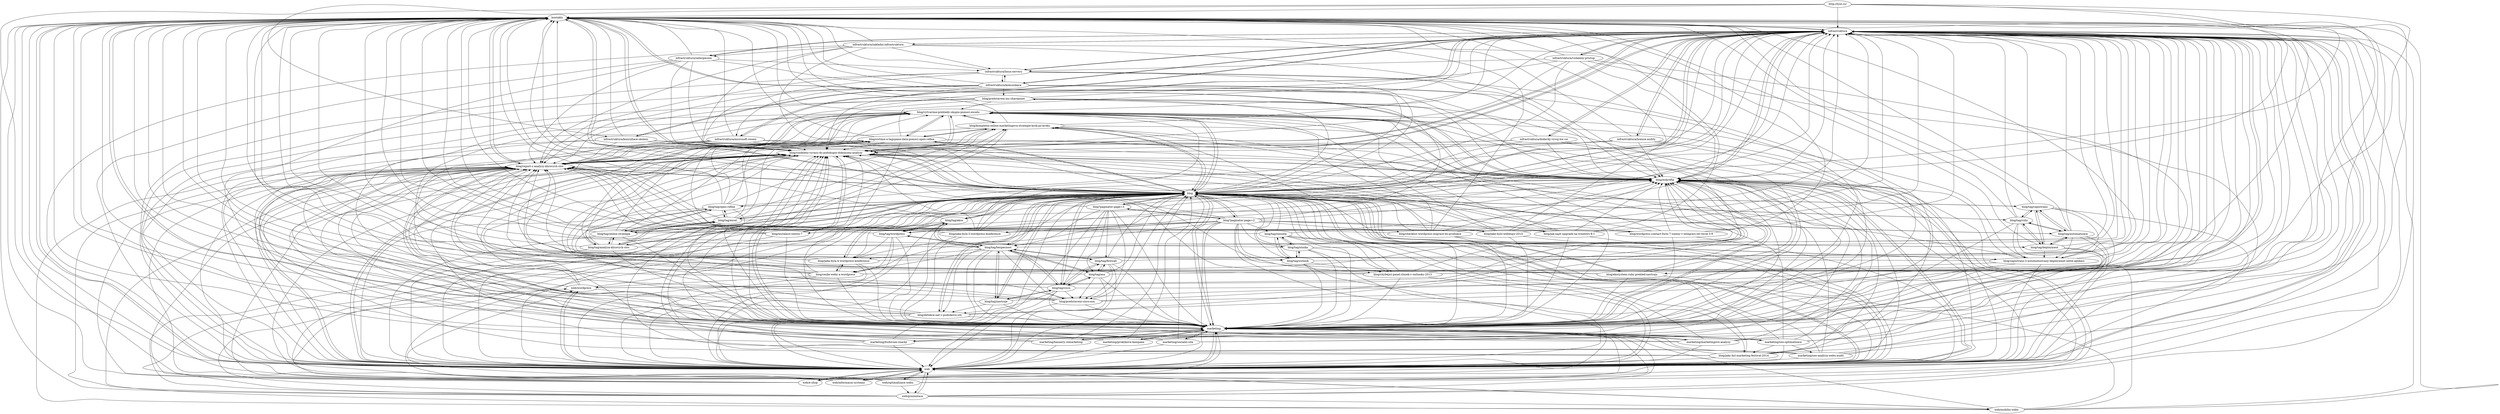 digraph G {
	graph [maxdist=2.000];
	"http://lynt.cz/"	 [dist=0.000];
	kontakty	 [dist=1.000];
	"http://lynt.cz/" -> kontakty;
	infrastruktura	 [dist=1.000];
	"http://lynt.cz/" -> infrastruktura;
	web	 [dist=1.000];
	"http://lynt.cz/" -> web;
	marketing	 [dist=1.000];
	"http://lynt.cz/" -> marketing;
	blog	 [dist=1.000];
	"http://lynt.cz/" -> blog;
	"infrastruktura/konzultace-skoleni"	 [dist=1.000];
	"http://lynt.cz/" -> "infrastruktura/konzultace-skoleni";
	"blog/mikroftp"	 [dist=1.000];
	"http://lynt.cz/" -> "blog/mikroftp";
	kontakty -> infrastruktura;
	kontakty -> web;
	kontakty -> marketing;
	kontakty -> blog;
	kontakty -> "blog/mikroftp";
	"blog/report-z-analyzy-klicovych-slov"	 [dist=2.000];
	kontakty -> "blog/report-z-analyzy-klicovych-slov";
	"blog/rozdeleni-vyrazu-do-podskupin-dokonceni-analyzy"	 [dist=2.000];
	kontakty -> "blog/rozdeleni-vyrazu-do-podskupin-dokonceni-analyzy";
	infrastruktura -> kontakty;
	infrastruktura -> web;
	infrastruktura -> marketing;
	infrastruktura -> blog;
	infrastruktura -> "infrastruktura/konzultace-skoleni";
	infrastruktura -> "blog/mikroftp";
	infrastruktura -> "blog/report-z-analyzy-klicovych-slov";
	"infrastruktura/linux-servery"	 [dist=2.000];
	infrastruktura -> "infrastruktura/linux-servery";
	"infrastruktura/licence-audity"	 [dist=2.000];
	infrastruktura -> "infrastruktura/licence-audity";
	"infrastruktura/zakladni-infrastruktura"	 [dist=2.000];
	infrastruktura -> "infrastruktura/zakladni-infrastruktura";
	"infrastruktura/komunikace"	 [dist=2.000];
	infrastruktura -> "infrastruktura/komunikace";
	"infrastruktura/zabezpeceni"	 [dist=2.000];
	infrastruktura -> "infrastruktura/zabezpeceni";
	"infrastruktura/dodavky-vyvoj-hw-sw"	 [dist=2.000];
	infrastruktura -> "infrastruktura/dodavky-vyvoj-hw-sw";
	infrastruktura -> "blog/rozdeleni-vyrazu-do-podskupin-dokonceni-analyzy";
	"infrastruktura/microsoft-reseni"	 [dist=2.000];
	infrastruktura -> "infrastruktura/microsoft-reseni";
	"infrastruktura/vzdaleny-pristup"	 [dist=2.000];
	infrastruktura -> "infrastruktura/vzdaleny-pristup";
	web -> kontakty;
	web -> infrastruktura;
	web -> marketing;
	web -> blog;
	web -> "blog/mikroftp";
	web -> "blog/report-z-analyzy-klicovych-slov";
	web -> "blog/rozdeleni-vyrazu-do-podskupin-dokonceni-analyzy";
	"web/e-shop"	 [dist=2.000];
	web -> "web/e-shop";
	"web/mobilni-weby"	 [dist=2.000];
	web -> "web/mobilni-weby";
	"web/wordpress"	 [dist=2.000];
	web -> "web/wordpress";
	"web/informacni-systemy"	 [dist=2.000];
	web -> "web/informacni-systemy";
	"web/optimalizace-webu"	 [dist=2.000];
	web -> "web/optimalizace-webu";
	"web/prezentace"	 [dist=2.000];
	web -> "web/prezentace";
	marketing -> kontakty;
	marketing -> infrastruktura;
	marketing -> web;
	marketing -> blog;
	marketing -> "blog/mikroftp";
	marketing -> "blog/report-z-analyzy-klicovych-slov";
	marketing -> "blog/rozdeleni-vyrazu-do-podskupin-dokonceni-analyzy";
	"marketing/seo-optimalizace"	 [dist=2.000];
	marketing -> "marketing/seo-optimalizace";
	"marketing/budovani-znacky"	 [dist=2.000];
	marketing -> "marketing/budovani-znacky";
	"marketing/bannery-remarketing"	 [dist=2.000];
	marketing -> "marketing/bannery-remarketing";
	"marketing/proklikove-kampane"	 [dist=2.000];
	marketing -> "marketing/proklikove-kampane";
	"marketing/socialni-site"	 [dist=2.000];
	marketing -> "marketing/socialni-site";
	"marketing/marketingove-analyzy"	 [dist=2.000];
	marketing -> "marketing/marketingove-analyzy";
	blog -> kontakty;
	blog -> infrastruktura;
	blog -> web;
	blog -> marketing;
	blog -> "blog/mikroftp";
	blog -> "blog/report-z-analyzy-klicovych-slov";
	blog -> "blog/rozdeleni-vyrazu-do-podskupin-dokonceni-analyzy";
	"blog/tag/capistrano"	 [dist=2.000];
	blog -> "blog/tag/capistrano";
	"blog/tag/open-refine"	 [dist=2.000];
	blog -> "blog/tag/open-refine";
	"blog/cistime-a-tagujeme-data-pomoci-open-refine"	 [dist=2.000];
	blog -> "blog/cistime-a-tagujeme-data-pomoci-open-refine";
	"blog/capistrano-3-automatizovany-deployment-nette-aplikaci"	 [dist=2.000];
	blog -> "blog/capistrano-3-automatizovany-deployment-nette-aplikaci";
	"blog/kompletni-online-marketingova-strategie-krok-po-kroku"	 [dist=2.000];
	blog -> "blog/kompletni-online-marketingova-strategie-krok-po-kroku";
	"blog?paginator-page=3"	 [dist=2.000];
	blog -> "blog?paginator-page=3";
	"blog/tag/bezpecnost"	 [dist=2.000];
	blog -> "blog/tag/bezpecnost";
	"blog/tag/nastroje"	 [dist=2.000];
	blog -> "blog/tag/nastroje";
	"blog/tag/deployment"	 [dist=2.000];
	blog -> "blog/tag/deployment";
	"blog/tag/wordpress"	 [dist=2.000];
	blog -> "blog/tag/wordpress";
	"blog/tag/analyza-klicovych-slov"	 [dist=2.000];
	blog -> "blog/tag/analyza-klicovych-slov";
	"blog/detekce-nat-v-podnikove-siti"	 [dist=2.000];
	blog -> "blog/detekce-nat-v-podnikove-siti";
	"blog/tag/automatizace"	 [dist=2.000];
	blog -> "blog/tag/automatizace";
	"blog/ekosystem-ruby-prehled-nastroju"	 [dist=2.000];
	blog -> "blog/ekosystem-ruby-prehled-nastroju";
	"blog/tag/online-strategie"	 [dist=2.000];
	blog -> "blog/tag/online-strategie";
	"blog/vytvarime-prehledy-skupin-pomoci-excelu"	 [dist=2.000];
	blog -> "blog/vytvarime-prehledy-skupin-pomoci-excelu";
	"blog/tag/excel"	 [dist=2.000];
	blog -> "blog/tag/excel";
	"blog/jaka-byla-4-wordpress-konference"	 [dist=2.000];
	blog -> "blog/jaka-byla-4-wordpress-konference";
	"blog/tag/cisco"	 [dist=2.000];
	blog -> "blog/tag/cisco";
	"blog/tag/ruby"	 [dist=2.000];
	blog -> "blog/tag/ruby";
	"blog?paginator-page=2"	 [dist=2.000];
	blog -> "blog?paginator-page=2";
	"blog/tag/akce"	 [dist=2.000];
	blog -> "blog/tag/akce";
	"infrastruktura/konzultace-skoleni" -> kontakty;
	"infrastruktura/konzultace-skoleni" -> infrastruktura;
	"infrastruktura/konzultace-skoleni" -> web;
	"infrastruktura/konzultace-skoleni" -> marketing;
	"infrastruktura/konzultace-skoleni" -> blog;
	"infrastruktura/konzultace-skoleni" -> "blog/mikroftp";
	"infrastruktura/konzultace-skoleni" -> "blog/report-z-analyzy-klicovych-slov";
	"infrastruktura/konzultace-skoleni" -> "blog/rozdeleni-vyrazu-do-podskupin-dokonceni-analyzy";
	"blog/mikroftp" -> kontakty;
	"blog/mikroftp" -> infrastruktura;
	"blog/mikroftp" -> web;
	"blog/mikroftp" -> marketing;
	"blog/mikroftp" -> blog;
	"blog/mikroftp" -> "blog/report-z-analyzy-klicovych-slov";
	"blog/mikroftp" -> "blog/rozdeleni-vyrazu-do-podskupin-dokonceni-analyzy";
	"blog/mikroftp" -> "blog/vytvarime-prehledy-skupin-pomoci-excelu";
	"blog/report-z-analyzy-klicovych-slov" -> kontakty;
	"blog/report-z-analyzy-klicovych-slov" -> infrastruktura;
	"blog/report-z-analyzy-klicovych-slov" -> web;
	"blog/report-z-analyzy-klicovych-slov" -> marketing;
	"blog/report-z-analyzy-klicovych-slov" -> blog;
	"blog/report-z-analyzy-klicovych-slov" -> "blog/mikroftp";
	"blog/report-z-analyzy-klicovych-slov" -> "blog/rozdeleni-vyrazu-do-podskupin-dokonceni-analyzy";
	"blog/report-z-analyzy-klicovych-slov" -> "blog/vytvarime-prehledy-skupin-pomoci-excelu";
	"infrastruktura/linux-servery" -> kontakty;
	"infrastruktura/linux-servery" -> infrastruktura;
	"infrastruktura/linux-servery" -> web;
	"infrastruktura/linux-servery" -> marketing;
	"infrastruktura/linux-servery" -> blog;
	"infrastruktura/linux-servery" -> "blog/mikroftp";
	"infrastruktura/linux-servery" -> "blog/report-z-analyzy-klicovych-slov";
	"infrastruktura/linux-servery" -> "infrastruktura/komunikace";
	"infrastruktura/linux-servery" -> "blog/rozdeleni-vyrazu-do-podskupin-dokonceni-analyzy";
	"infrastruktura/licence-audity" -> kontakty;
	"infrastruktura/licence-audity" -> infrastruktura;
	"infrastruktura/licence-audity" -> web;
	"infrastruktura/licence-audity" -> marketing;
	"infrastruktura/licence-audity" -> blog;
	"infrastruktura/licence-audity" -> "blog/mikroftp";
	"infrastruktura/licence-audity" -> "blog/report-z-analyzy-klicovych-slov";
	"infrastruktura/licence-audity" -> "blog/rozdeleni-vyrazu-do-podskupin-dokonceni-analyzy";
	"infrastruktura/zakladni-infrastruktura" -> kontakty;
	"infrastruktura/zakladni-infrastruktura" -> infrastruktura;
	"infrastruktura/zakladni-infrastruktura" -> web;
	"infrastruktura/zakladni-infrastruktura" -> marketing;
	"infrastruktura/zakladni-infrastruktura" -> blog;
	"infrastruktura/zakladni-infrastruktura" -> "blog/mikroftp";
	"infrastruktura/zakladni-infrastruktura" -> "blog/report-z-analyzy-klicovych-slov";
	"infrastruktura/zakladni-infrastruktura" -> "infrastruktura/linux-servery";
	"infrastruktura/zakladni-infrastruktura" -> "infrastruktura/zabezpeceni";
	"infrastruktura/zakladni-infrastruktura" -> "blog/rozdeleni-vyrazu-do-podskupin-dokonceni-analyzy";
	"infrastruktura/komunikace" -> kontakty;
	"infrastruktura/komunikace" -> infrastruktura;
	"infrastruktura/komunikace" -> web;
	"infrastruktura/komunikace" -> marketing;
	"infrastruktura/komunikace" -> blog;
	"infrastruktura/komunikace" -> "blog/mikroftp";
	"infrastruktura/komunikace" -> "blog/report-z-analyzy-klicovych-slov";
	"infrastruktura/komunikace" -> "infrastruktura/linux-servery";
	"infrastruktura/komunikace" -> "blog/rozdeleni-vyrazu-do-podskupin-dokonceni-analyzy";
	"infrastruktura/komunikace" -> "infrastruktura/microsoft-reseni";
	"blog/predstaveni-ms-sharepoint"	 [dist=2.000];
	"infrastruktura/komunikace" -> "blog/predstaveni-ms-sharepoint";
	"infrastruktura/zabezpeceni" -> kontakty;
	"infrastruktura/zabezpeceni" -> infrastruktura;
	"infrastruktura/zabezpeceni" -> web;
	"infrastruktura/zabezpeceni" -> marketing;
	"infrastruktura/zabezpeceni" -> blog;
	"infrastruktura/zabezpeceni" -> "blog/mikroftp";
	"infrastruktura/zabezpeceni" -> "blog/report-z-analyzy-klicovych-slov";
	"infrastruktura/zabezpeceni" -> "infrastruktura/linux-servery";
	"infrastruktura/zabezpeceni" -> "blog/rozdeleni-vyrazu-do-podskupin-dokonceni-analyzy";
	"infrastruktura/dodavky-vyvoj-hw-sw" -> kontakty;
	"infrastruktura/dodavky-vyvoj-hw-sw" -> infrastruktura;
	"infrastruktura/dodavky-vyvoj-hw-sw" -> web;
	"infrastruktura/dodavky-vyvoj-hw-sw" -> marketing;
	"infrastruktura/dodavky-vyvoj-hw-sw" -> blog;
	"infrastruktura/dodavky-vyvoj-hw-sw" -> "blog/mikroftp";
	"infrastruktura/dodavky-vyvoj-hw-sw" -> "blog/report-z-analyzy-klicovych-slov";
	"infrastruktura/dodavky-vyvoj-hw-sw" -> "blog/rozdeleni-vyrazu-do-podskupin-dokonceni-analyzy";
	"blog/rozdeleni-vyrazu-do-podskupin-dokonceni-analyzy" -> kontakty;
	"blog/rozdeleni-vyrazu-do-podskupin-dokonceni-analyzy" -> infrastruktura;
	"blog/rozdeleni-vyrazu-do-podskupin-dokonceni-analyzy" -> web;
	"blog/rozdeleni-vyrazu-do-podskupin-dokonceni-analyzy" -> marketing;
	"blog/rozdeleni-vyrazu-do-podskupin-dokonceni-analyzy" -> blog;
	"blog/rozdeleni-vyrazu-do-podskupin-dokonceni-analyzy" -> "blog/mikroftp";
	"blog/rozdeleni-vyrazu-do-podskupin-dokonceni-analyzy" -> "blog/report-z-analyzy-klicovych-slov";
	"blog/rozdeleni-vyrazu-do-podskupin-dokonceni-analyzy" -> "blog/vytvarime-prehledy-skupin-pomoci-excelu";
	"infrastruktura/microsoft-reseni" -> kontakty;
	"infrastruktura/microsoft-reseni" -> infrastruktura;
	"infrastruktura/microsoft-reseni" -> web;
	"infrastruktura/microsoft-reseni" -> marketing;
	"infrastruktura/microsoft-reseni" -> blog;
	"infrastruktura/microsoft-reseni" -> "blog/mikroftp";
	"infrastruktura/microsoft-reseni" -> "blog/report-z-analyzy-klicovych-slov";
	"infrastruktura/microsoft-reseni" -> "blog/rozdeleni-vyrazu-do-podskupin-dokonceni-analyzy";
	"web/e-shop" -> kontakty;
	"web/e-shop" -> infrastruktura;
	"web/e-shop" -> web;
	"web/e-shop" -> marketing;
	"web/e-shop" -> blog;
	"web/e-shop" -> "blog/mikroftp";
	"web/e-shop" -> "blog/report-z-analyzy-klicovych-slov";
	"web/e-shop" -> "blog/rozdeleni-vyrazu-do-podskupin-dokonceni-analyzy";
	"web/mobilni-weby" -> kontakty;
	"web/mobilni-weby" -> infrastruktura;
	"web/mobilni-weby" -> web;
	"web/mobilni-weby" -> marketing;
	"web/mobilni-weby" -> blog;
	"web/mobilni-weby" -> "blog/mikroftp";
	"web/mobilni-weby" -> "blog/report-z-analyzy-klicovych-slov";
	"web/mobilni-weby" -> "blog/rozdeleni-vyrazu-do-podskupin-dokonceni-analyzy";
	"marketing/seo-optimalizace" -> kontakty;
	"marketing/seo-optimalizace" -> infrastruktura;
	"marketing/seo-optimalizace" -> web;
	"marketing/seo-optimalizace" -> marketing;
	"marketing/seo-optimalizace" -> blog;
	"marketing/seo-optimalizace" -> "blog/mikroftp";
	"marketing/seo-optimalizace" -> "blog/report-z-analyzy-klicovych-slov";
	"marketing/seo-optimalizace" -> "blog/rozdeleni-vyrazu-do-podskupin-dokonceni-analyzy";
	"marketing/seo-optimalizace" -> "blog/kompletni-online-marketingova-strategie-krok-po-kroku";
	"blog/jaky-byl-marketing-festival-2014"	 [dist=2.000];
	"marketing/seo-optimalizace" -> "blog/jaky-byl-marketing-festival-2014";
	"marketing/seo-analyza-webu-audit"	 [dist=2.000];
	"marketing/seo-optimalizace" -> "marketing/seo-analyza-webu-audit";
	"blog/tag/capistrano" -> kontakty;
	"blog/tag/capistrano" -> infrastruktura;
	"blog/tag/capistrano" -> web;
	"blog/tag/capistrano" -> marketing;
	"blog/tag/capistrano" -> blog;
	"blog/tag/capistrano" -> "blog/capistrano-3-automatizovany-deployment-nette-aplikaci";
	"blog/tag/capistrano" -> "blog/tag/deployment";
	"blog/tag/capistrano" -> "blog/tag/automatizace";
	"blog/tag/capistrano" -> "blog/tag/ruby";
	"blog/tag/open-refine" -> kontakty;
	"blog/tag/open-refine" -> infrastruktura;
	"blog/tag/open-refine" -> web;
	"blog/tag/open-refine" -> marketing;
	"blog/tag/open-refine" -> blog;
	"blog/tag/open-refine" -> "blog/cistime-a-tagujeme-data-pomoci-open-refine";
	"blog/tag/open-refine" -> "blog/kompletni-online-marketingova-strategie-krok-po-kroku";
	"blog/tag/open-refine" -> "blog/tag/analyza-klicovych-slov";
	"blog/tag/open-refine" -> "blog/tag/online-strategie";
	"blog/tag/open-refine" -> "blog/vytvarime-prehledy-skupin-pomoci-excelu";
	"blog/tag/open-refine" -> "blog/tag/excel";
	"infrastruktura/vzdaleny-pristup" -> kontakty;
	"infrastruktura/vzdaleny-pristup" -> infrastruktura;
	"infrastruktura/vzdaleny-pristup" -> web;
	"infrastruktura/vzdaleny-pristup" -> marketing;
	"infrastruktura/vzdaleny-pristup" -> blog;
	"infrastruktura/vzdaleny-pristup" -> "blog/mikroftp";
	"infrastruktura/vzdaleny-pristup" -> "blog/report-z-analyzy-klicovych-slov";
	"infrastruktura/vzdaleny-pristup" -> "infrastruktura/linux-servery";
	"infrastruktura/vzdaleny-pristup" -> "blog/rozdeleni-vyrazu-do-podskupin-dokonceni-analyzy";
	"blog/cistime-a-tagujeme-data-pomoci-open-refine" -> kontakty;
	"blog/cistime-a-tagujeme-data-pomoci-open-refine" -> infrastruktura;
	"blog/cistime-a-tagujeme-data-pomoci-open-refine" -> web;
	"blog/cistime-a-tagujeme-data-pomoci-open-refine" -> marketing;
	"blog/cistime-a-tagujeme-data-pomoci-open-refine" -> blog;
	"blog/cistime-a-tagujeme-data-pomoci-open-refine" -> "blog/mikroftp";
	"blog/cistime-a-tagujeme-data-pomoci-open-refine" -> "blog/report-z-analyzy-klicovych-slov";
	"blog/cistime-a-tagujeme-data-pomoci-open-refine" -> "blog/rozdeleni-vyrazu-do-podskupin-dokonceni-analyzy";
	"blog/cistime-a-tagujeme-data-pomoci-open-refine" -> "blog/kompletni-online-marketingova-strategie-krok-po-kroku";
	"blog/cistime-a-tagujeme-data-pomoci-open-refine" -> "blog/vytvarime-prehledy-skupin-pomoci-excelu";
	"blog/capistrano-3-automatizovany-deployment-nette-aplikaci" -> kontakty;
	"blog/capistrano-3-automatizovany-deployment-nette-aplikaci" -> infrastruktura;
	"blog/capistrano-3-automatizovany-deployment-nette-aplikaci" -> web;
	"blog/capistrano-3-automatizovany-deployment-nette-aplikaci" -> marketing;
	"blog/capistrano-3-automatizovany-deployment-nette-aplikaci" -> blog;
	"blog/capistrano-3-automatizovany-deployment-nette-aplikaci" -> "blog/mikroftp";
	"blog/capistrano-3-automatizovany-deployment-nette-aplikaci" -> "blog/report-z-analyzy-klicovych-slov";
	"blog/capistrano-3-automatizovany-deployment-nette-aplikaci" -> "blog/rozdeleni-vyrazu-do-podskupin-dokonceni-analyzy";
	"blog/capistrano-3-automatizovany-deployment-nette-aplikaci" -> "blog/ekosystem-ruby-prehled-nastroju";
	"blog/capistrano-3-automatizovany-deployment-nette-aplikaci" -> "blog/vytvarime-prehledy-skupin-pomoci-excelu";
	"blog/kompletni-online-marketingova-strategie-krok-po-kroku" -> kontakty;
	"blog/kompletni-online-marketingova-strategie-krok-po-kroku" -> infrastruktura;
	"blog/kompletni-online-marketingova-strategie-krok-po-kroku" -> web;
	"blog/kompletni-online-marketingova-strategie-krok-po-kroku" -> marketing;
	"blog/kompletni-online-marketingova-strategie-krok-po-kroku" -> blog;
	"blog/kompletni-online-marketingova-strategie-krok-po-kroku" -> "blog/mikroftp";
	"blog/kompletni-online-marketingova-strategie-krok-po-kroku" -> "blog/report-z-analyzy-klicovych-slov";
	"blog/kompletni-online-marketingova-strategie-krok-po-kroku" -> "blog/rozdeleni-vyrazu-do-podskupin-dokonceni-analyzy";
	"blog/kompletni-online-marketingova-strategie-krok-po-kroku" -> "blog/cistime-a-tagujeme-data-pomoci-open-refine";
	"blog/kompletni-online-marketingova-strategie-krok-po-kroku" -> "blog/vytvarime-prehledy-skupin-pomoci-excelu";
	"blog?paginator-page=3" -> kontakty;
	"blog?paginator-page=3" -> infrastruktura;
	"blog?paginator-page=3" -> web;
	"blog?paginator-page=3" -> marketing;
	"blog?paginator-page=3" -> blog;
	"blog?paginator-page=3" -> "blog/tag/bezpecnost";
	"blog?paginator-page=3" -> "blog/tag/cisco";
	"blog/tag/asa"	 [dist=2.000];
	"blog?paginator-page=3" -> "blog/tag/asa";
	"blog/predstaveni-cisco-asa"	 [dist=2.000];
	"blog?paginator-page=3" -> "blog/predstaveni-cisco-asa";
	"blog/tag/firewall"	 [dist=2.000];
	"blog?paginator-page=3" -> "blog/tag/firewall";
	"blog?paginator-page=3" -> "blog?paginator-page=2";
	"blog/tag/bezpecnost" -> kontakty;
	"blog/tag/bezpecnost" -> infrastruktura;
	"blog/tag/bezpecnost" -> web;
	"blog/tag/bezpecnost" -> marketing;
	"blog/tag/bezpecnost" -> blog;
	"blog/tag/bezpecnost" -> "blog/tag/nastroje";
	"blog/tag/bezpecnost" -> "blog/tag/wordpress";
	"blog/tag/bezpecnost" -> "blog/detekce-nat-v-podnikove-siti";
	"blog/tag/bezpecnost" -> "blog/jaka-byla-4-wordpress-konference";
	"blog/tag/bezpecnost" -> "blog/tag/cisco";
	"blog/tag/bezpecnost" -> "blog/tag/asa";
	"blog/tag/bezpecnost" -> "blog/predstaveni-cisco-asa";
	"blog/tag/bezpecnost" -> "blog/tag/firewall";
	"blog/ceske-weby-a-wordpress"	 [dist=2.000];
	"blog/tag/bezpecnost" -> "blog/ceske-weby-a-wordpress";
	"blog/tag/bezpecnost" -> "blog/tag/akce";
	"marketing/budovani-znacky" -> kontakty;
	"marketing/budovani-znacky" -> infrastruktura;
	"marketing/budovani-znacky" -> web;
	"marketing/budovani-znacky" -> marketing;
	"marketing/budovani-znacky" -> blog;
	"marketing/budovani-znacky" -> "blog/mikroftp";
	"marketing/budovani-znacky" -> "blog/report-z-analyzy-klicovych-slov";
	"marketing/budovani-znacky" -> "blog/rozdeleni-vyrazu-do-podskupin-dokonceni-analyzy";
	"blog/tag/nastroje" -> kontakty;
	"blog/tag/nastroje" -> infrastruktura;
	"blog/tag/nastroje" -> web;
	"blog/tag/nastroje" -> marketing;
	"blog/tag/nastroje" -> blog;
	"blog/tag/nastroje" -> "blog/tag/bezpecnost";
	"blog/tag/nastroje" -> "blog/detekce-nat-v-podnikove-siti";
	"blog/tag/nastroje" -> "blog/tag/cisco";
	"blog/tag/deployment" -> kontakty;
	"blog/tag/deployment" -> infrastruktura;
	"blog/tag/deployment" -> web;
	"blog/tag/deployment" -> marketing;
	"blog/tag/deployment" -> blog;
	"blog/tag/deployment" -> "blog/tag/capistrano";
	"blog/tag/deployment" -> "blog/capistrano-3-automatizovany-deployment-nette-aplikaci";
	"blog/tag/deployment" -> "blog/tag/automatizace";
	"blog/tag/deployment" -> "blog/tag/ruby";
	"web/wordpress" -> kontakty;
	"web/wordpress" -> infrastruktura;
	"web/wordpress" -> web;
	"web/wordpress" -> marketing;
	"web/wordpress" -> blog;
	"web/wordpress" -> "blog/mikroftp";
	"web/wordpress" -> "blog/report-z-analyzy-klicovych-slov";
	"web/wordpress" -> "blog/rozdeleni-vyrazu-do-podskupin-dokonceni-analyzy";
	"blog/tag/wordpress" -> kontakty;
	"blog/tag/wordpress" -> infrastruktura;
	"blog/tag/wordpress" -> web;
	"blog/tag/wordpress" -> marketing;
	"blog/tag/wordpress" -> blog;
	"blog/tag/wordpress" -> "blog/tag/bezpecnost";
	"blog/tag/wordpress" -> "blog/jaka-byla-4-wordpress-konference";
	"blog/tag/wordpress" -> "blog/ceske-weby-a-wordpress";
	"blog/tag/wordpress" -> "blog/tag/akce";
	"blog/tag/analyza-klicovych-slov" -> kontakty;
	"blog/tag/analyza-klicovych-slov" -> infrastruktura;
	"blog/tag/analyza-klicovych-slov" -> web;
	"blog/tag/analyza-klicovych-slov" -> marketing;
	"blog/tag/analyza-klicovych-slov" -> blog;
	"blog/tag/analyza-klicovych-slov" -> "blog/tag/open-refine";
	"blog/tag/analyza-klicovych-slov" -> "blog/cistime-a-tagujeme-data-pomoci-open-refine";
	"blog/tag/analyza-klicovych-slov" -> "blog/kompletni-online-marketingova-strategie-krok-po-kroku";
	"blog/tag/analyza-klicovych-slov" -> "blog/tag/online-strategie";
	"blog/tag/analyza-klicovych-slov" -> "blog/vytvarime-prehledy-skupin-pomoci-excelu";
	"blog/tag/analyza-klicovych-slov" -> "blog/tag/excel";
	"marketing/bannery-remarketing" -> kontakty;
	"marketing/bannery-remarketing" -> infrastruktura;
	"marketing/bannery-remarketing" -> web;
	"marketing/bannery-remarketing" -> marketing;
	"marketing/bannery-remarketing" -> blog;
	"marketing/bannery-remarketing" -> "blog/mikroftp";
	"marketing/bannery-remarketing" -> "blog/report-z-analyzy-klicovych-slov";
	"marketing/bannery-remarketing" -> "blog/rozdeleni-vyrazu-do-podskupin-dokonceni-analyzy";
	"blog/detekce-nat-v-podnikove-siti" -> kontakty;
	"blog/detekce-nat-v-podnikove-siti" -> infrastruktura;
	"blog/detekce-nat-v-podnikove-siti" -> web;
	"blog/detekce-nat-v-podnikove-siti" -> marketing;
	"blog/detekce-nat-v-podnikove-siti" -> blog;
	"blog/detekce-nat-v-podnikove-siti" -> "blog/mikroftp";
	"blog/detekce-nat-v-podnikove-siti" -> "blog/report-z-analyzy-klicovych-slov";
	"blog/detekce-nat-v-podnikove-siti" -> "blog/rozdeleni-vyrazu-do-podskupin-dokonceni-analyzy";
	"blog/detekce-nat-v-podnikove-siti" -> "blog/vytvarime-prehledy-skupin-pomoci-excelu";
	"marketing/proklikove-kampane" -> kontakty;
	"marketing/proklikove-kampane" -> infrastruktura;
	"marketing/proklikove-kampane" -> web;
	"marketing/proklikove-kampane" -> marketing;
	"marketing/proklikove-kampane" -> blog;
	"marketing/proklikove-kampane" -> "blog/mikroftp";
	"marketing/proklikove-kampane" -> "blog/report-z-analyzy-klicovych-slov";
	"marketing/proklikove-kampane" -> "blog/rozdeleni-vyrazu-do-podskupin-dokonceni-analyzy";
	"web/informacni-systemy" -> kontakty;
	"web/informacni-systemy" -> infrastruktura;
	"web/informacni-systemy" -> web;
	"web/informacni-systemy" -> marketing;
	"web/informacni-systemy" -> blog;
	"web/informacni-systemy" -> "blog/mikroftp";
	"web/informacni-systemy" -> "blog/report-z-analyzy-klicovych-slov";
	"web/informacni-systemy" -> "blog/rozdeleni-vyrazu-do-podskupin-dokonceni-analyzy";
	"blog/tag/automatizace" -> kontakty;
	"blog/tag/automatizace" -> infrastruktura;
	"blog/tag/automatizace" -> web;
	"blog/tag/automatizace" -> marketing;
	"blog/tag/automatizace" -> blog;
	"blog/tag/automatizace" -> "blog/tag/capistrano";
	"blog/tag/automatizace" -> "blog/capistrano-3-automatizovany-deployment-nette-aplikaci";
	"blog/tag/automatizace" -> "blog/tag/deployment";
	"blog/tag/automatizace" -> "blog/tag/ruby";
	"blog/ekosystem-ruby-prehled-nastroju" -> kontakty;
	"blog/ekosystem-ruby-prehled-nastroju" -> infrastruktura;
	"blog/ekosystem-ruby-prehled-nastroju" -> web;
	"blog/ekosystem-ruby-prehled-nastroju" -> marketing;
	"blog/ekosystem-ruby-prehled-nastroju" -> blog;
	"blog/ekosystem-ruby-prehled-nastroju" -> "blog/mikroftp";
	"blog/ekosystem-ruby-prehled-nastroju" -> "blog/report-z-analyzy-klicovych-slov";
	"blog/ekosystem-ruby-prehled-nastroju" -> "blog/rozdeleni-vyrazu-do-podskupin-dokonceni-analyzy";
	"blog/ekosystem-ruby-prehled-nastroju" -> "blog/vytvarime-prehledy-skupin-pomoci-excelu";
	"blog/tag/online-strategie" -> kontakty;
	"blog/tag/online-strategie" -> infrastruktura;
	"blog/tag/online-strategie" -> web;
	"blog/tag/online-strategie" -> marketing;
	"blog/tag/online-strategie" -> blog;
	"blog/tag/online-strategie" -> "blog/tag/open-refine";
	"blog/tag/online-strategie" -> "blog/cistime-a-tagujeme-data-pomoci-open-refine";
	"blog/tag/online-strategie" -> "blog/kompletni-online-marketingova-strategie-krok-po-kroku";
	"blog/tag/online-strategie" -> "blog/tag/analyza-klicovych-slov";
	"blog/tag/online-strategie" -> "blog/vytvarime-prehledy-skupin-pomoci-excelu";
	"blog/tag/online-strategie" -> "blog/tag/excel";
	"blog/vytvarime-prehledy-skupin-pomoci-excelu" -> kontakty;
	"blog/vytvarime-prehledy-skupin-pomoci-excelu" -> infrastruktura;
	"blog/vytvarime-prehledy-skupin-pomoci-excelu" -> web;
	"blog/vytvarime-prehledy-skupin-pomoci-excelu" -> marketing;
	"blog/vytvarime-prehledy-skupin-pomoci-excelu" -> blog;
	"blog/vytvarime-prehledy-skupin-pomoci-excelu" -> "blog/mikroftp";
	"blog/vytvarime-prehledy-skupin-pomoci-excelu" -> "blog/report-z-analyzy-klicovych-slov";
	"blog/vytvarime-prehledy-skupin-pomoci-excelu" -> "blog/rozdeleni-vyrazu-do-podskupin-dokonceni-analyzy";
	"blog/vytvarime-prehledy-skupin-pomoci-excelu" -> "blog/cistime-a-tagujeme-data-pomoci-open-refine";
	"blog/vytvarime-prehledy-skupin-pomoci-excelu" -> "blog/kompletni-online-marketingova-strategie-krok-po-kroku";
	"web/optimalizace-webu" -> kontakty;
	"web/optimalizace-webu" -> infrastruktura;
	"web/optimalizace-webu" -> web;
	"web/optimalizace-webu" -> marketing;
	"web/optimalizace-webu" -> blog;
	"web/optimalizace-webu" -> "blog/mikroftp";
	"web/optimalizace-webu" -> "blog/report-z-analyzy-klicovych-slov";
	"web/optimalizace-webu" -> "blog/rozdeleni-vyrazu-do-podskupin-dokonceni-analyzy";
	"web/optimalizace-webu" -> "web/wordpress";
	"web/optimalizace-webu" -> "web/prezentace";
	"blog/tag/excel" -> kontakty;
	"blog/tag/excel" -> infrastruktura;
	"blog/tag/excel" -> web;
	"blog/tag/excel" -> marketing;
	"blog/tag/excel" -> blog;
	"blog/tag/excel" -> "blog/tag/open-refine";
	"blog/tag/excel" -> "blog/cistime-a-tagujeme-data-pomoci-open-refine";
	"blog/tag/excel" -> "blog/kompletni-online-marketingova-strategie-krok-po-kroku";
	"blog/tag/excel" -> "blog/tag/analyza-klicovych-slov";
	"blog/tag/excel" -> "blog/tag/online-strategie";
	"blog/tag/excel" -> "blog/vytvarime-prehledy-skupin-pomoci-excelu";
	"marketing/socialni-site" -> kontakty;
	"marketing/socialni-site" -> infrastruktura;
	"marketing/socialni-site" -> web;
	"marketing/socialni-site" -> marketing;
	"marketing/socialni-site" -> blog;
	"marketing/socialni-site" -> "blog/mikroftp";
	"marketing/socialni-site" -> "blog/report-z-analyzy-klicovych-slov";
	"marketing/socialni-site" -> "blog/rozdeleni-vyrazu-do-podskupin-dokonceni-analyzy";
	"blog/jaka-byla-4-wordpress-konference" -> kontakty;
	"blog/jaka-byla-4-wordpress-konference" -> infrastruktura;
	"blog/jaka-byla-4-wordpress-konference" -> web;
	"blog/jaka-byla-4-wordpress-konference" -> marketing;
	"blog/jaka-byla-4-wordpress-konference" -> blog;
	"blog/jaka-byla-4-wordpress-konference" -> "blog/mikroftp";
	"blog/jaka-byla-4-wordpress-konference" -> "blog/report-z-analyzy-klicovych-slov";
	"blog/jaka-byla-4-wordpress-konference" -> "blog/rozdeleni-vyrazu-do-podskupin-dokonceni-analyzy";
	"blog/jaka-byla-4-wordpress-konference" -> "blog/vytvarime-prehledy-skupin-pomoci-excelu";
	"blog/jaka-byla-4-wordpress-konference" -> "blog/ceske-weby-a-wordpress";
	"blog/tag/cisco" -> kontakty;
	"blog/tag/cisco" -> infrastruktura;
	"blog/tag/cisco" -> web;
	"blog/tag/cisco" -> marketing;
	"blog/tag/cisco" -> blog;
	"blog/tag/cisco" -> "blog/tag/bezpecnost";
	"blog/tag/cisco" -> "blog/tag/nastroje";
	"blog/tag/cisco" -> "blog/detekce-nat-v-podnikove-siti";
	"blog/tag/cisco" -> "blog/tag/asa";
	"blog/tag/cisco" -> "blog/predstaveni-cisco-asa";
	"blog/tag/cisco" -> "blog/tag/firewall";
	"blog/tag/asa" -> kontakty;
	"blog/tag/asa" -> infrastruktura;
	"blog/tag/asa" -> web;
	"blog/tag/asa" -> marketing;
	"blog/tag/asa" -> blog;
	"blog/tag/asa" -> "blog/tag/bezpecnost";
	"blog/tag/asa" -> "blog/tag/cisco";
	"blog/tag/asa" -> "blog/predstaveni-cisco-asa";
	"blog/tag/asa" -> "blog/tag/firewall";
	"marketing/marketingove-analyzy" -> kontakty;
	"marketing/marketingove-analyzy" -> infrastruktura;
	"marketing/marketingove-analyzy" -> web;
	"marketing/marketingove-analyzy" -> marketing;
	"marketing/marketingove-analyzy" -> blog;
	"marketing/marketingove-analyzy" -> "blog/mikroftp";
	"marketing/marketingove-analyzy" -> "blog/report-z-analyzy-klicovych-slov";
	"marketing/marketingove-analyzy" -> "blog/rozdeleni-vyrazu-do-podskupin-dokonceni-analyzy";
	"blog/jaky-byl-marketing-festival-2014" -> kontakty;
	"blog/jaky-byl-marketing-festival-2014" -> infrastruktura;
	"blog/jaky-byl-marketing-festival-2014" -> web;
	"blog/jaky-byl-marketing-festival-2014" -> marketing;
	"blog/jaky-byl-marketing-festival-2014" -> blog;
	"blog/jaky-byl-marketing-festival-2014" -> "blog/mikroftp";
	"blog/jaky-byl-marketing-festival-2014" -> "blog/report-z-analyzy-klicovych-slov";
	"blog/jaky-byl-marketing-festival-2014" -> "blog/rozdeleni-vyrazu-do-podskupin-dokonceni-analyzy";
	"blog/jaky-byl-marketing-festival-2014" -> "blog/vytvarime-prehledy-skupin-pomoci-excelu";
	"blog/tag/ruby" -> kontakty;
	"blog/tag/ruby" -> infrastruktura;
	"blog/tag/ruby" -> web;
	"blog/tag/ruby" -> marketing;
	"blog/tag/ruby" -> blog;
	"blog/tag/ruby" -> "blog/tag/capistrano";
	"blog/tag/ruby" -> "blog/capistrano-3-automatizovany-deployment-nette-aplikaci";
	"blog/tag/ruby" -> "blog/tag/deployment";
	"blog/tag/ruby" -> "blog/tag/automatizace";
	"blog/predstaveni-cisco-asa" -> kontakty;
	"blog/predstaveni-cisco-asa" -> infrastruktura;
	"blog/predstaveni-cisco-asa" -> web;
	"blog/predstaveni-cisco-asa" -> marketing;
	"blog/predstaveni-cisco-asa" -> blog;
	"blog/predstaveni-cisco-asa" -> "blog/mikroftp";
	"blog/predstaveni-cisco-asa" -> "blog/report-z-analyzy-klicovych-slov";
	"blog/predstaveni-cisco-asa" -> "blog/rozdeleni-vyrazu-do-podskupin-dokonceni-analyzy";
	"blog/predstaveni-cisco-asa" -> "blog/vytvarime-prehledy-skupin-pomoci-excelu";
	"blog/predstaveni-ms-sharepoint" -> kontakty;
	"blog/predstaveni-ms-sharepoint" -> infrastruktura;
	"blog/predstaveni-ms-sharepoint" -> web;
	"blog/predstaveni-ms-sharepoint" -> marketing;
	"blog/predstaveni-ms-sharepoint" -> blog;
	"blog/predstaveni-ms-sharepoint" -> "blog/mikroftp";
	"blog/predstaveni-ms-sharepoint" -> "blog/report-z-analyzy-klicovych-slov";
	"blog/predstaveni-ms-sharepoint" -> "blog/rozdeleni-vyrazu-do-podskupin-dokonceni-analyzy";
	"blog/predstaveni-ms-sharepoint" -> "blog/vytvarime-prehledy-skupin-pomoci-excelu";
	"blog/tag/firewall" -> kontakty;
	"blog/tag/firewall" -> infrastruktura;
	"blog/tag/firewall" -> web;
	"blog/tag/firewall" -> marketing;
	"blog/tag/firewall" -> blog;
	"blog/tag/firewall" -> "blog/tag/bezpecnost";
	"blog/tag/firewall" -> "blog/tag/cisco";
	"blog/tag/firewall" -> "blog/tag/asa";
	"blog/tag/firewall" -> "blog/predstaveni-cisco-asa";
	"web/prezentace" -> kontakty;
	"web/prezentace" -> infrastruktura;
	"web/prezentace" -> web;
	"web/prezentace" -> marketing;
	"web/prezentace" -> blog;
	"web/prezentace" -> "blog/mikroftp";
	"web/prezentace" -> "blog/report-z-analyzy-klicovych-slov";
	"web/prezentace" -> "blog/rozdeleni-vyrazu-do-podskupin-dokonceni-analyzy";
	"web/prezentace" -> "web/mobilni-weby";
	"web/prezentace" -> "web/wordpress";
	"marketing/seo-analyza-webu-audit" -> kontakty;
	"marketing/seo-analyza-webu-audit" -> infrastruktura;
	"marketing/seo-analyza-webu-audit" -> web;
	"marketing/seo-analyza-webu-audit" -> marketing;
	"marketing/seo-analyza-webu-audit" -> blog;
	"marketing/seo-analyza-webu-audit" -> "blog/mikroftp";
	"marketing/seo-analyza-webu-audit" -> "blog/report-z-analyzy-klicovych-slov";
	"marketing/seo-analyza-webu-audit" -> "blog/rozdeleni-vyrazu-do-podskupin-dokonceni-analyzy";
	"marketing/seo-analyza-webu-audit" -> "blog/kompletni-online-marketingova-strategie-krok-po-kroku";
	"blog/ceske-weby-a-wordpress" -> kontakty;
	"blog/ceske-weby-a-wordpress" -> infrastruktura;
	"blog/ceske-weby-a-wordpress" -> web;
	"blog/ceske-weby-a-wordpress" -> marketing;
	"blog/ceske-weby-a-wordpress" -> blog;
	"blog/ceske-weby-a-wordpress" -> "blog/mikroftp";
	"blog/ceske-weby-a-wordpress" -> "blog/report-z-analyzy-klicovych-slov";
	"blog/ceske-weby-a-wordpress" -> "blog/rozdeleni-vyrazu-do-podskupin-dokonceni-analyzy";
	"blog/ceske-weby-a-wordpress" -> "web/wordpress";
	"blog/ceske-weby-a-wordpress" -> "blog/vytvarime-prehledy-skupin-pomoci-excelu";
	"blog/ceske-weby-a-wordpress" -> "blog/jaka-byla-4-wordpress-konference";
	"blog?paginator-page=2" -> kontakty;
	"blog?paginator-page=2" -> infrastruktura;
	"blog?paginator-page=2" -> web;
	"blog?paginator-page=2" -> marketing;
	"blog?paginator-page=2" -> blog;
	"blog?paginator-page=2" -> "blog?paginator-page=3";
	"blog?paginator-page=2" -> "blog/tag/bezpecnost";
	"blog?paginator-page=2" -> "blog/tag/wordpress";
	"blog?paginator-page=2" -> "blog/jaky-byl-marketing-festival-2014";
	"blog?paginator-page=2" -> "blog/predstaveni-ms-sharepoint";
	"blog?paginator-page=2" -> "blog/ceske-weby-a-wordpress";
	"blog/instalace-centos-7"	 [dist=2.000];
	"blog?paginator-page=2" -> "blog/instalace-centos-7";
	"blog/tag/outlook"	 [dist=2.000];
	"blog?paginator-page=2" -> "blog/tag/outlook";
	"blog/tag/slozka"	 [dist=2.000];
	"blog?paginator-page=2" -> "blog/tag/slozka";
	"blog/jaka-byla-3-wordpress-konference"	 [dist=2.000];
	"blog?paginator-page=2" -> "blog/jaka-byla-3-wordpress-konference";
	"blog/jake-bylo-webexpo-2014"	 [dist=2.000];
	"blog?paginator-page=2" -> "blog/jake-bylo-webexpo-2014";
	"blog/jak-najit-upgrade-na-windows-8-1"	 [dist=2.000];
	"blog?paginator-page=2" -> "blog/jak-najit-upgrade-na-windows-8-1";
	"blog/wordpress-contact-form-7-zmeny-v-integraci-od-verze-3-9"	 [dist=2.000];
	"blog?paginator-page=2" -> "blog/wordpress-contact-form-7-zmeny-v-integraci-od-verze-3-9";
	"blog/checklist-wordpress-migrace-do-produkce"	 [dist=2.000];
	"blog?paginator-page=2" -> "blog/checklist-wordpress-migrace-do-produkce";
	"blog/chybejici-panel-slozek-v-outlooku-2013"	 [dist=2.000];
	"blog?paginator-page=2" -> "blog/chybejici-panel-slozek-v-outlooku-2013";
	"blog/tag/zmizela"	 [dist=2.000];
	"blog?paginator-page=2" -> "blog/tag/zmizela";
	"blog/tag/akce" -> kontakty;
	"blog/tag/akce" -> infrastruktura;
	"blog/tag/akce" -> web;
	"blog/tag/akce" -> marketing;
	"blog/tag/akce" -> blog;
	"blog/tag/akce" -> "blog/tag/bezpecnost";
	"blog/tag/akce" -> "blog/tag/wordpress";
	"blog/tag/akce" -> "blog/jaka-byla-4-wordpress-konference";
	"blog/instalace-centos-7" -> kontakty;
	"blog/instalace-centos-7" -> infrastruktura;
	"blog/instalace-centos-7" -> web;
	"blog/instalace-centos-7" -> marketing;
	"blog/instalace-centos-7" -> blog;
	"blog/instalace-centos-7" -> "blog/mikroftp";
	"blog/instalace-centos-7" -> "blog/report-z-analyzy-klicovych-slov";
	"blog/instalace-centos-7" -> "blog/rozdeleni-vyrazu-do-podskupin-dokonceni-analyzy";
	"blog/instalace-centos-7" -> "blog/vytvarime-prehledy-skupin-pomoci-excelu";
	"blog/tag/outlook" -> kontakty;
	"blog/tag/outlook" -> infrastruktura;
	"blog/tag/outlook" -> web;
	"blog/tag/outlook" -> marketing;
	"blog/tag/outlook" -> blog;
	"blog/tag/outlook" -> "blog/tag/slozka";
	"blog/tag/outlook" -> "blog/chybejici-panel-slozek-v-outlooku-2013";
	"blog/tag/outlook" -> "blog/tag/zmizela";
	"blog/tag/slozka" -> kontakty;
	"blog/tag/slozka" -> infrastruktura;
	"blog/tag/slozka" -> web;
	"blog/tag/slozka" -> marketing;
	"blog/tag/slozka" -> blog;
	"blog/tag/slozka" -> "blog/tag/outlook";
	"blog/tag/slozka" -> "blog/chybejici-panel-slozek-v-outlooku-2013";
	"blog/tag/slozka" -> "blog/tag/zmizela";
	"blog/jaka-byla-3-wordpress-konference" -> kontakty;
	"blog/jaka-byla-3-wordpress-konference" -> infrastruktura;
	"blog/jaka-byla-3-wordpress-konference" -> web;
	"blog/jaka-byla-3-wordpress-konference" -> marketing;
	"blog/jaka-byla-3-wordpress-konference" -> blog;
	"blog/jaka-byla-3-wordpress-konference" -> "blog/mikroftp";
	"blog/jaka-byla-3-wordpress-konference" -> "blog/report-z-analyzy-klicovych-slov";
	"blog/jaka-byla-3-wordpress-konference" -> "blog/rozdeleni-vyrazu-do-podskupin-dokonceni-analyzy";
	"blog/jaka-byla-3-wordpress-konference" -> "blog/vytvarime-prehledy-skupin-pomoci-excelu";
	"blog/jake-bylo-webexpo-2014" -> kontakty;
	"blog/jake-bylo-webexpo-2014" -> infrastruktura;
	"blog/jake-bylo-webexpo-2014" -> web;
	"blog/jake-bylo-webexpo-2014" -> marketing;
	"blog/jake-bylo-webexpo-2014" -> blog;
	"blog/jake-bylo-webexpo-2014" -> "blog/mikroftp";
	"blog/jake-bylo-webexpo-2014" -> "blog/report-z-analyzy-klicovych-slov";
	"blog/jake-bylo-webexpo-2014" -> "blog/rozdeleni-vyrazu-do-podskupin-dokonceni-analyzy";
	"blog/jake-bylo-webexpo-2014" -> "blog/vytvarime-prehledy-skupin-pomoci-excelu";
	"blog/jak-najit-upgrade-na-windows-8-1" -> kontakty;
	"blog/jak-najit-upgrade-na-windows-8-1" -> infrastruktura;
	"blog/jak-najit-upgrade-na-windows-8-1" -> web;
	"blog/jak-najit-upgrade-na-windows-8-1" -> marketing;
	"blog/jak-najit-upgrade-na-windows-8-1" -> blog;
	"blog/jak-najit-upgrade-na-windows-8-1" -> "blog/mikroftp";
	"blog/jak-najit-upgrade-na-windows-8-1" -> "blog/report-z-analyzy-klicovych-slov";
	"blog/jak-najit-upgrade-na-windows-8-1" -> "blog/rozdeleni-vyrazu-do-podskupin-dokonceni-analyzy";
	"blog/jak-najit-upgrade-na-windows-8-1" -> "blog/vytvarime-prehledy-skupin-pomoci-excelu";
	"blog/wordpress-contact-form-7-zmeny-v-integraci-od-verze-3-9" -> kontakty;
	"blog/wordpress-contact-form-7-zmeny-v-integraci-od-verze-3-9" -> infrastruktura;
	"blog/wordpress-contact-form-7-zmeny-v-integraci-od-verze-3-9" -> web;
	"blog/wordpress-contact-form-7-zmeny-v-integraci-od-verze-3-9" -> marketing;
	"blog/wordpress-contact-form-7-zmeny-v-integraci-od-verze-3-9" -> blog;
	"blog/wordpress-contact-form-7-zmeny-v-integraci-od-verze-3-9" -> "blog/mikroftp";
	"blog/wordpress-contact-form-7-zmeny-v-integraci-od-verze-3-9" -> "blog/report-z-analyzy-klicovych-slov";
	"blog/wordpress-contact-form-7-zmeny-v-integraci-od-verze-3-9" -> "blog/rozdeleni-vyrazu-do-podskupin-dokonceni-analyzy";
	"blog/wordpress-contact-form-7-zmeny-v-integraci-od-verze-3-9" -> "blog/vytvarime-prehledy-skupin-pomoci-excelu";
	"blog/checklist-wordpress-migrace-do-produkce" -> kontakty;
	"blog/checklist-wordpress-migrace-do-produkce" -> infrastruktura;
	"blog/checklist-wordpress-migrace-do-produkce" -> web;
	"blog/checklist-wordpress-migrace-do-produkce" -> marketing;
	"blog/checklist-wordpress-migrace-do-produkce" -> blog;
	"blog/checklist-wordpress-migrace-do-produkce" -> "blog/mikroftp";
	"blog/checklist-wordpress-migrace-do-produkce" -> "blog/report-z-analyzy-klicovych-slov";
	"blog/checklist-wordpress-migrace-do-produkce" -> "blog/rozdeleni-vyrazu-do-podskupin-dokonceni-analyzy";
	"blog/checklist-wordpress-migrace-do-produkce" -> "blog/vytvarime-prehledy-skupin-pomoci-excelu";
	"blog/chybejici-panel-slozek-v-outlooku-2013" -> kontakty;
	"blog/chybejici-panel-slozek-v-outlooku-2013" -> infrastruktura;
	"blog/chybejici-panel-slozek-v-outlooku-2013" -> web;
	"blog/chybejici-panel-slozek-v-outlooku-2013" -> marketing;
	"blog/chybejici-panel-slozek-v-outlooku-2013" -> blog;
	"blog/chybejici-panel-slozek-v-outlooku-2013" -> "blog/mikroftp";
	"blog/chybejici-panel-slozek-v-outlooku-2013" -> "blog/report-z-analyzy-klicovych-slov";
	"blog/chybejici-panel-slozek-v-outlooku-2013" -> "blog/rozdeleni-vyrazu-do-podskupin-dokonceni-analyzy";
	"blog/chybejici-panel-slozek-v-outlooku-2013" -> "blog/vytvarime-prehledy-skupin-pomoci-excelu";
	"blog/tag/zmizela" -> kontakty;
	"blog/tag/zmizela" -> infrastruktura;
	"blog/tag/zmizela" -> web;
	"blog/tag/zmizela" -> marketing;
	"blog/tag/zmizela" -> blog;
	"blog/tag/zmizela" -> "blog/tag/outlook";
	"blog/tag/zmizela" -> "blog/tag/slozka";
	"blog/tag/zmizela" -> "blog/chybejici-panel-slozek-v-outlooku-2013";
}
